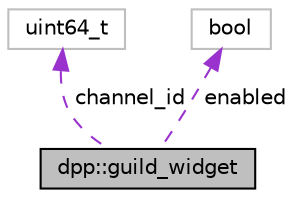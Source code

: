 digraph "dpp::guild_widget"
{
 // INTERACTIVE_SVG=YES
 // LATEX_PDF_SIZE
  bgcolor="transparent";
  edge [fontname="Helvetica",fontsize="10",labelfontname="Helvetica",labelfontsize="10"];
  node [fontname="Helvetica",fontsize="10",shape=record];
  Node1 [label="dpp::guild_widget",height=0.2,width=0.4,color="black", fillcolor="grey75", style="filled", fontcolor="black",tooltip="Represents a guild widget, simple web widget of member list."];
  Node2 -> Node1 [dir="back",color="darkorchid3",fontsize="10",style="dashed",label=" channel_id" ,fontname="Helvetica"];
  Node2 [label="uint64_t",height=0.2,width=0.4,color="grey75",tooltip=" "];
  Node3 -> Node1 [dir="back",color="darkorchid3",fontsize="10",style="dashed",label=" enabled" ,fontname="Helvetica"];
  Node3 [label="bool",height=0.2,width=0.4,color="grey75",tooltip=" "];
}
